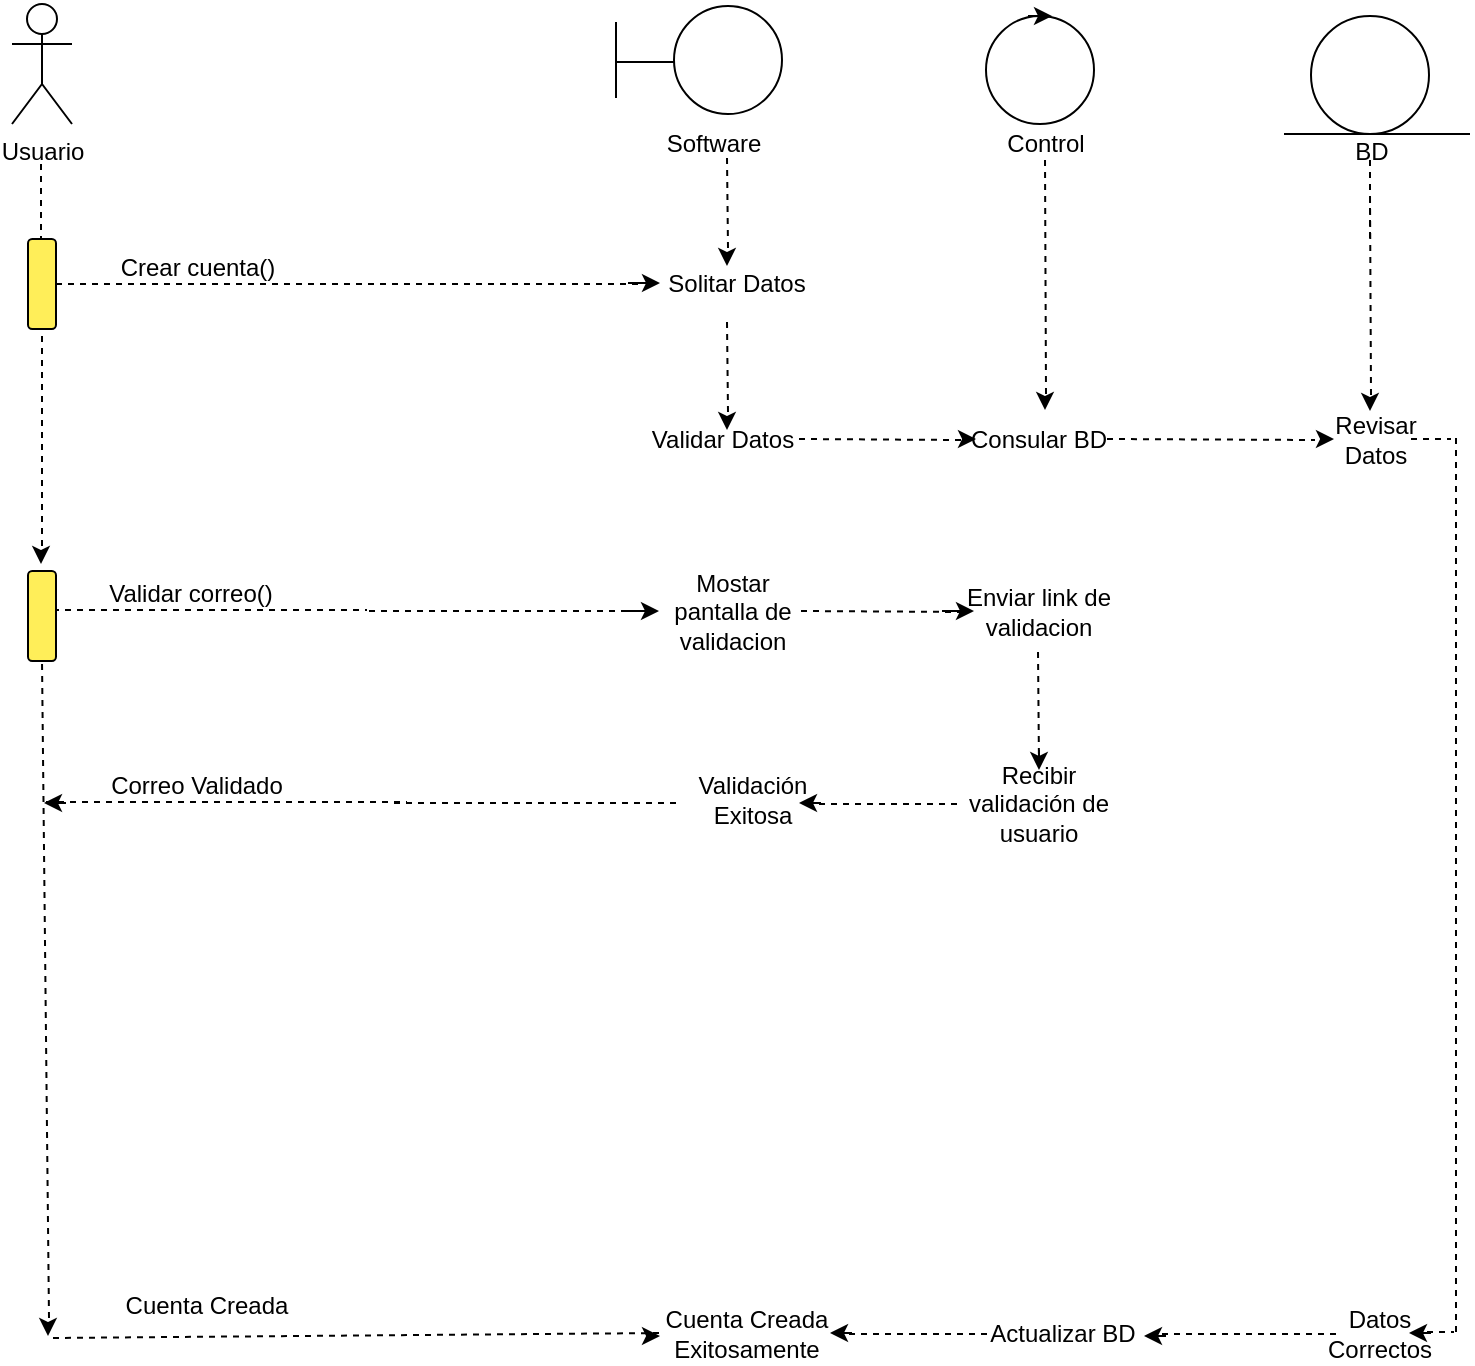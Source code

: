 <mxfile version="24.1.0" type="device">
  <diagram name="Página-1" id="LlQV2lK7GuKEQAewxUyt">
    <mxGraphModel dx="1290" dy="621" grid="0" gridSize="10" guides="1" tooltips="1" connect="1" arrows="1" fold="1" page="1" pageScale="1" pageWidth="827" pageHeight="1169" math="0" shadow="0">
      <root>
        <mxCell id="0" />
        <mxCell id="1" parent="0" />
        <mxCell id="fpuF3uitfmd_pj-7_AOT-1" value="Usuario" style="shape=umlActor;verticalLabelPosition=bottom;verticalAlign=top;html=1;outlineConnect=0;" parent="1" vertex="1">
          <mxGeometry x="83" y="89" width="30" height="60" as="geometry" />
        </mxCell>
        <mxCell id="fpuF3uitfmd_pj-7_AOT-7" value="" style="ellipse;whiteSpace=wrap;html=1;aspect=fixed;" parent="1" vertex="1">
          <mxGeometry x="732.5" y="95" width="59" height="59" as="geometry" />
        </mxCell>
        <mxCell id="fpuF3uitfmd_pj-7_AOT-8" value="" style="endArrow=none;html=1;rounded=0;" parent="1" edge="1">
          <mxGeometry width="50" height="50" relative="1" as="geometry">
            <mxPoint x="719" y="154" as="sourcePoint" />
            <mxPoint x="812" y="154" as="targetPoint" />
          </mxGeometry>
        </mxCell>
        <mxCell id="fpuF3uitfmd_pj-7_AOT-9" value="BD" style="text;html=1;align=center;verticalAlign=middle;whiteSpace=wrap;rounded=0;" parent="1" vertex="1">
          <mxGeometry x="732.5" y="148" width="60" height="30" as="geometry" />
        </mxCell>
        <mxCell id="fpuF3uitfmd_pj-7_AOT-10" value="" style="endArrow=none;html=1;rounded=0;" parent="1" edge="1">
          <mxGeometry width="50" height="50" relative="1" as="geometry">
            <mxPoint x="385" y="136" as="sourcePoint" />
            <mxPoint x="385" y="98" as="targetPoint" />
          </mxGeometry>
        </mxCell>
        <mxCell id="fpuF3uitfmd_pj-7_AOT-11" value="" style="endArrow=none;html=1;rounded=0;" parent="1" edge="1">
          <mxGeometry width="50" height="50" relative="1" as="geometry">
            <mxPoint x="385" y="118" as="sourcePoint" />
            <mxPoint x="415" y="118" as="targetPoint" />
          </mxGeometry>
        </mxCell>
        <mxCell id="fpuF3uitfmd_pj-7_AOT-12" value="" style="ellipse;whiteSpace=wrap;html=1;aspect=fixed;" parent="1" vertex="1">
          <mxGeometry x="414" y="90" width="54" height="54" as="geometry" />
        </mxCell>
        <mxCell id="fpuF3uitfmd_pj-7_AOT-13" value="Software" style="text;html=1;align=center;verticalAlign=middle;whiteSpace=wrap;rounded=0;" parent="1" vertex="1">
          <mxGeometry x="404" y="144" width="60" height="30" as="geometry" />
        </mxCell>
        <mxCell id="fpuF3uitfmd_pj-7_AOT-15" value="" style="ellipse;whiteSpace=wrap;html=1;aspect=fixed;" parent="1" vertex="1">
          <mxGeometry x="570" y="95" width="54" height="54" as="geometry" />
        </mxCell>
        <mxCell id="fpuF3uitfmd_pj-7_AOT-18" value="" style="endArrow=classic;html=1;rounded=0;" parent="1" edge="1">
          <mxGeometry width="50" height="50" relative="1" as="geometry">
            <mxPoint x="591" y="95" as="sourcePoint" />
            <mxPoint x="603" y="95" as="targetPoint" />
          </mxGeometry>
        </mxCell>
        <mxCell id="fpuF3uitfmd_pj-7_AOT-19" value="Control" style="text;html=1;align=center;verticalAlign=middle;whiteSpace=wrap;rounded=0;" parent="1" vertex="1">
          <mxGeometry x="570" y="144" width="60" height="30" as="geometry" />
        </mxCell>
        <mxCell id="fpuF3uitfmd_pj-7_AOT-23" value="" style="endArrow=none;dashed=1;html=1;rounded=0;" parent="1" edge="1">
          <mxGeometry width="50" height="50" relative="1" as="geometry">
            <mxPoint x="97.5" y="208" as="sourcePoint" />
            <mxPoint x="97.5" y="168" as="targetPoint" />
          </mxGeometry>
        </mxCell>
        <mxCell id="fpuF3uitfmd_pj-7_AOT-24" value="" style="endArrow=none;dashed=1;html=1;rounded=0;" parent="1" edge="1">
          <mxGeometry width="50" height="50" relative="1" as="geometry">
            <mxPoint x="441" y="211" as="sourcePoint" />
            <mxPoint x="440.5" y="166" as="targetPoint" />
          </mxGeometry>
        </mxCell>
        <mxCell id="fpuF3uitfmd_pj-7_AOT-25" value="" style="endArrow=none;dashed=1;html=1;rounded=0;" parent="1" edge="1">
          <mxGeometry width="50" height="50" relative="1" as="geometry">
            <mxPoint x="600" y="284" as="sourcePoint" />
            <mxPoint x="599.5" y="165" as="targetPoint" />
          </mxGeometry>
        </mxCell>
        <mxCell id="fpuF3uitfmd_pj-7_AOT-26" value="" style="endArrow=none;dashed=1;html=1;rounded=0;" parent="1" edge="1">
          <mxGeometry width="50" height="50" relative="1" as="geometry">
            <mxPoint x="762" y="206" as="sourcePoint" />
            <mxPoint x="762" y="166" as="targetPoint" />
          </mxGeometry>
        </mxCell>
        <mxCell id="fpuF3uitfmd_pj-7_AOT-27" value="" style="rounded=1;whiteSpace=wrap;html=1;rotation=-90;fillColor=#FFEE59;" parent="1" vertex="1">
          <mxGeometry x="75.5" y="222" width="45" height="14" as="geometry" />
        </mxCell>
        <mxCell id="fpuF3uitfmd_pj-7_AOT-32" value="" style="endArrow=none;dashed=1;html=1;rounded=0;exitX=0.5;exitY=1;exitDx=0;exitDy=0;" parent="1" source="fpuF3uitfmd_pj-7_AOT-27" edge="1">
          <mxGeometry width="50" height="50" relative="1" as="geometry">
            <mxPoint x="387" y="347" as="sourcePoint" />
            <mxPoint x="396" y="229" as="targetPoint" />
          </mxGeometry>
        </mxCell>
        <mxCell id="fpuF3uitfmd_pj-7_AOT-33" value="Crear cuenta()" style="text;html=1;align=center;verticalAlign=middle;whiteSpace=wrap;rounded=0;" parent="1" vertex="1">
          <mxGeometry x="135" y="206" width="82" height="30" as="geometry" />
        </mxCell>
        <mxCell id="fpuF3uitfmd_pj-7_AOT-34" value="Solitar Datos" style="text;html=1;align=center;verticalAlign=middle;whiteSpace=wrap;rounded=0;" parent="1" vertex="1">
          <mxGeometry x="407" y="214" width="77" height="30" as="geometry" />
        </mxCell>
        <mxCell id="fpuF3uitfmd_pj-7_AOT-36" value="Consular BD" style="text;html=1;align=center;verticalAlign=middle;whiteSpace=wrap;rounded=0;" parent="1" vertex="1">
          <mxGeometry x="558" y="292" width="77" height="30" as="geometry" />
        </mxCell>
        <mxCell id="fpuF3uitfmd_pj-7_AOT-37" value="" style="endArrow=none;dashed=1;html=1;rounded=0;exitX=0.5;exitY=1;exitDx=0;exitDy=0;entryX=0;entryY=0.5;entryDx=0;entryDy=0;" parent="1" target="fpuF3uitfmd_pj-7_AOT-36" edge="1">
          <mxGeometry width="50" height="50" relative="1" as="geometry">
            <mxPoint x="476.5" y="306.5" as="sourcePoint" />
            <mxPoint x="544.5" y="307" as="targetPoint" />
          </mxGeometry>
        </mxCell>
        <mxCell id="fpuF3uitfmd_pj-7_AOT-38" value="Revisar Datos" style="text;html=1;align=center;verticalAlign=middle;whiteSpace=wrap;rounded=0;" parent="1" vertex="1">
          <mxGeometry x="734.5" y="292" width="60" height="30" as="geometry" />
        </mxCell>
        <mxCell id="fpuF3uitfmd_pj-7_AOT-39" value="" style="endArrow=none;dashed=1;html=1;rounded=0;exitX=0.5;exitY=1;exitDx=0;exitDy=0;entryX=0;entryY=0.5;entryDx=0;entryDy=0;" parent="1" target="fpuF3uitfmd_pj-7_AOT-38" edge="1">
          <mxGeometry width="50" height="50" relative="1" as="geometry">
            <mxPoint x="630.5" y="306.5" as="sourcePoint" />
            <mxPoint x="712.5" y="307" as="targetPoint" />
          </mxGeometry>
        </mxCell>
        <mxCell id="fpuF3uitfmd_pj-7_AOT-41" value="" style="endArrow=none;dashed=1;html=1;rounded=0;" parent="1" edge="1">
          <mxGeometry width="50" height="50" relative="1" as="geometry">
            <mxPoint x="805" y="306" as="sourcePoint" />
            <mxPoint x="805" y="753" as="targetPoint" />
          </mxGeometry>
        </mxCell>
        <mxCell id="fpuF3uitfmd_pj-7_AOT-42" value="" style="endArrow=none;dashed=1;html=1;rounded=0;exitX=0.5;exitY=1;exitDx=0;exitDy=0;" parent="1" edge="1">
          <mxGeometry width="50" height="50" relative="1" as="geometry">
            <mxPoint x="782.5" y="306.5" as="sourcePoint" />
            <mxPoint x="802.5" y="306.5" as="targetPoint" />
          </mxGeometry>
        </mxCell>
        <mxCell id="fpuF3uitfmd_pj-7_AOT-43" value="" style="endArrow=none;dashed=1;html=1;rounded=0;" parent="1" edge="1">
          <mxGeometry width="50" height="50" relative="1" as="geometry">
            <mxPoint x="790.5" y="753" as="sourcePoint" />
            <mxPoint x="804" y="753" as="targetPoint" />
          </mxGeometry>
        </mxCell>
        <mxCell id="fpuF3uitfmd_pj-7_AOT-44" value="Datos Correctos" style="text;html=1;align=center;verticalAlign=middle;whiteSpace=wrap;rounded=0;" parent="1" vertex="1">
          <mxGeometry x="737" y="739" width="60" height="30" as="geometry" />
        </mxCell>
        <mxCell id="fpuF3uitfmd_pj-7_AOT-45" value="Actualizar BD" style="text;html=1;align=center;verticalAlign=middle;whiteSpace=wrap;rounded=0;" parent="1" vertex="1">
          <mxGeometry x="569.5" y="739" width="77" height="30" as="geometry" />
        </mxCell>
        <mxCell id="fpuF3uitfmd_pj-7_AOT-46" value="" style="endArrow=none;dashed=1;html=1;rounded=0;entryX=0;entryY=0.5;entryDx=0;entryDy=0;" parent="1" edge="1">
          <mxGeometry width="50" height="50" relative="1" as="geometry">
            <mxPoint x="658" y="754" as="sourcePoint" />
            <mxPoint x="747" y="754" as="targetPoint" />
          </mxGeometry>
        </mxCell>
        <mxCell id="fpuF3uitfmd_pj-7_AOT-47" value="Cuenta Creada Exitosamente" style="text;html=1;align=center;verticalAlign=middle;whiteSpace=wrap;rounded=0;" parent="1" vertex="1">
          <mxGeometry x="406.5" y="739" width="87" height="30" as="geometry" />
        </mxCell>
        <mxCell id="fpuF3uitfmd_pj-7_AOT-48" value="" style="endArrow=none;dashed=1;html=1;rounded=0;entryX=0;entryY=0.5;entryDx=0;entryDy=0;" parent="1" edge="1">
          <mxGeometry width="50" height="50" relative="1" as="geometry">
            <mxPoint x="495.5" y="754" as="sourcePoint" />
            <mxPoint x="570.5" y="754" as="targetPoint" />
          </mxGeometry>
        </mxCell>
        <mxCell id="fpuF3uitfmd_pj-7_AOT-51" value="" style="endArrow=none;dashed=1;html=1;rounded=0;entryX=0.5;entryY=0;entryDx=0;entryDy=0;" parent="1" edge="1">
          <mxGeometry width="50" height="50" relative="1" as="geometry">
            <mxPoint x="103.5" y="756" as="sourcePoint" />
            <mxPoint x="408.5" y="753.5" as="targetPoint" />
          </mxGeometry>
        </mxCell>
        <mxCell id="fpuF3uitfmd_pj-7_AOT-52" value="Cuenta Creada" style="text;html=1;align=center;verticalAlign=middle;whiteSpace=wrap;rounded=0;" parent="1" vertex="1">
          <mxGeometry x="135" y="725" width="91" height="30" as="geometry" />
        </mxCell>
        <mxCell id="fpuF3uitfmd_pj-7_AOT-53" value="" style="endArrow=none;dashed=1;html=1;rounded=0;exitX=0.5;exitY=1;exitDx=0;exitDy=0;" parent="1" edge="1">
          <mxGeometry width="50" height="50" relative="1" as="geometry">
            <mxPoint x="97.5" y="392" as="sourcePoint" />
            <mxPoint x="260.5" y="392" as="targetPoint" />
          </mxGeometry>
        </mxCell>
        <mxCell id="fpuF3uitfmd_pj-7_AOT-54" value="Validar correo()" style="text;html=1;align=center;verticalAlign=middle;whiteSpace=wrap;rounded=0;" parent="1" vertex="1">
          <mxGeometry x="127" y="369" width="91" height="30" as="geometry" />
        </mxCell>
        <mxCell id="fpuF3uitfmd_pj-7_AOT-56" value="Mostar pantalla de validacion" style="text;html=1;align=center;verticalAlign=middle;whiteSpace=wrap;rounded=0;" parent="1" vertex="1">
          <mxGeometry x="404.5" y="378" width="77" height="30" as="geometry" />
        </mxCell>
        <mxCell id="fpuF3uitfmd_pj-7_AOT-57" value="" style="endArrow=none;dashed=1;html=1;rounded=0;exitX=0.5;exitY=1;exitDx=0;exitDy=0;entryX=0.5;entryY=0;entryDx=0;entryDy=0;" parent="1" edge="1">
          <mxGeometry width="50" height="50" relative="1" as="geometry">
            <mxPoint x="261.5" y="392.5" as="sourcePoint" />
            <mxPoint x="402.5" y="392.5" as="targetPoint" />
          </mxGeometry>
        </mxCell>
        <mxCell id="fpuF3uitfmd_pj-7_AOT-58" value="" style="endArrow=none;dashed=1;html=1;rounded=0;exitX=0.5;exitY=1;exitDx=0;exitDy=0;entryX=0;entryY=0.5;entryDx=0;entryDy=0;" parent="1" edge="1">
          <mxGeometry width="50" height="50" relative="1" as="geometry">
            <mxPoint x="477.5" y="392.5" as="sourcePoint" />
            <mxPoint x="559.5" y="393" as="targetPoint" />
          </mxGeometry>
        </mxCell>
        <mxCell id="fpuF3uitfmd_pj-7_AOT-59" value="Enviar link de validacion" style="text;html=1;align=center;verticalAlign=middle;whiteSpace=wrap;rounded=0;" parent="1" vertex="1">
          <mxGeometry x="558" y="378" width="77" height="30" as="geometry" />
        </mxCell>
        <mxCell id="fpuF3uitfmd_pj-7_AOT-61" value="" style="endArrow=none;dashed=1;html=1;rounded=0;" parent="1" edge="1">
          <mxGeometry width="50" height="50" relative="1" as="geometry">
            <mxPoint x="596.5" y="470" as="sourcePoint" />
            <mxPoint x="596" y="412" as="targetPoint" />
          </mxGeometry>
        </mxCell>
        <mxCell id="fpuF3uitfmd_pj-7_AOT-62" value="" style="endArrow=none;dashed=1;html=1;rounded=0;entryX=0;entryY=0.5;entryDx=0;entryDy=0;" parent="1" edge="1">
          <mxGeometry width="50" height="50" relative="1" as="geometry">
            <mxPoint x="480.5" y="489" as="sourcePoint" />
            <mxPoint x="558" y="489" as="targetPoint" />
          </mxGeometry>
        </mxCell>
        <mxCell id="fpuF3uitfmd_pj-7_AOT-63" value="Recibir validación de usuario" style="text;html=1;align=center;verticalAlign=middle;whiteSpace=wrap;rounded=0;" parent="1" vertex="1">
          <mxGeometry x="558" y="474" width="77" height="30" as="geometry" />
        </mxCell>
        <mxCell id="fpuF3uitfmd_pj-7_AOT-64" value="Validación Exitosa" style="text;html=1;align=center;verticalAlign=middle;whiteSpace=wrap;rounded=0;" parent="1" vertex="1">
          <mxGeometry x="415" y="472" width="77" height="30" as="geometry" />
        </mxCell>
        <mxCell id="fpuF3uitfmd_pj-7_AOT-65" value="" style="endArrow=none;dashed=1;html=1;rounded=0;exitX=0.5;exitY=1;exitDx=0;exitDy=0;entryX=0.5;entryY=0;entryDx=0;entryDy=0;" parent="1" edge="1">
          <mxGeometry width="50" height="50" relative="1" as="geometry">
            <mxPoint x="274" y="488.5" as="sourcePoint" />
            <mxPoint x="415" y="488.5" as="targetPoint" />
          </mxGeometry>
        </mxCell>
        <mxCell id="fpuF3uitfmd_pj-7_AOT-68" value="" style="endArrow=none;dashed=1;html=1;rounded=0;exitX=0.5;exitY=1;exitDx=0;exitDy=0;" parent="1" edge="1">
          <mxGeometry width="50" height="50" relative="1" as="geometry">
            <mxPoint x="100" y="488" as="sourcePoint" />
            <mxPoint x="280.5" y="488" as="targetPoint" />
          </mxGeometry>
        </mxCell>
        <mxCell id="fpuF3uitfmd_pj-7_AOT-69" value="Correo Validado" style="text;html=1;align=center;verticalAlign=middle;whiteSpace=wrap;rounded=0;" parent="1" vertex="1">
          <mxGeometry x="129.5" y="465" width="91" height="30" as="geometry" />
        </mxCell>
        <mxCell id="EKOOlZN4I9dXSL0hTo6Z-1" value="" style="endArrow=classic;html=1;rounded=0;" parent="1" edge="1">
          <mxGeometry width="50" height="50" relative="1" as="geometry">
            <mxPoint x="400" y="755" as="sourcePoint" />
            <mxPoint x="407" y="755" as="targetPoint" />
          </mxGeometry>
        </mxCell>
        <mxCell id="EKOOlZN4I9dXSL0hTo6Z-2" value="" style="endArrow=classic;html=1;rounded=0;" parent="1" edge="1">
          <mxGeometry width="50" height="50" relative="1" as="geometry">
            <mxPoint x="391" y="228.5" as="sourcePoint" />
            <mxPoint x="407" y="228.5" as="targetPoint" />
          </mxGeometry>
        </mxCell>
        <mxCell id="EKOOlZN4I9dXSL0hTo6Z-3" value="Validar Datos" style="text;html=1;align=center;verticalAlign=middle;whiteSpace=wrap;rounded=0;" parent="1" vertex="1">
          <mxGeometry x="399.5" y="292" width="77" height="30" as="geometry" />
        </mxCell>
        <mxCell id="EKOOlZN4I9dXSL0hTo6Z-6" value="" style="endArrow=classic;html=1;rounded=0;" parent="1" edge="1">
          <mxGeometry width="50" height="50" relative="1" as="geometry">
            <mxPoint x="440.5" y="214" as="sourcePoint" />
            <mxPoint x="440.5" y="220" as="targetPoint" />
          </mxGeometry>
        </mxCell>
        <mxCell id="EKOOlZN4I9dXSL0hTo6Z-7" value="" style="endArrow=none;dashed=1;html=1;rounded=0;" parent="1" edge="1">
          <mxGeometry width="50" height="50" relative="1" as="geometry">
            <mxPoint x="441" y="293" as="sourcePoint" />
            <mxPoint x="440.5" y="248" as="targetPoint" />
          </mxGeometry>
        </mxCell>
        <mxCell id="EKOOlZN4I9dXSL0hTo6Z-8" value="" style="endArrow=classic;html=1;rounded=0;" parent="1" edge="1">
          <mxGeometry width="50" height="50" relative="1" as="geometry">
            <mxPoint x="440.5" y="296" as="sourcePoint" />
            <mxPoint x="440.5" y="302" as="targetPoint" />
          </mxGeometry>
        </mxCell>
        <mxCell id="EKOOlZN4I9dXSL0hTo6Z-9" value="" style="endArrow=classic;html=1;rounded=0;" parent="1" edge="1">
          <mxGeometry width="50" height="50" relative="1" as="geometry">
            <mxPoint x="599.5" y="286" as="sourcePoint" />
            <mxPoint x="599.5" y="292" as="targetPoint" />
          </mxGeometry>
        </mxCell>
        <mxCell id="EKOOlZN4I9dXSL0hTo6Z-10" value="" style="endArrow=none;dashed=1;html=1;rounded=0;" parent="1" edge="1">
          <mxGeometry width="50" height="50" relative="1" as="geometry">
            <mxPoint x="762.5" y="284.5" as="sourcePoint" />
            <mxPoint x="762" y="183" as="targetPoint" />
          </mxGeometry>
        </mxCell>
        <mxCell id="EKOOlZN4I9dXSL0hTo6Z-11" value="" style="endArrow=classic;html=1;rounded=0;" parent="1" edge="1">
          <mxGeometry width="50" height="50" relative="1" as="geometry">
            <mxPoint x="762" y="286.5" as="sourcePoint" />
            <mxPoint x="762" y="292.5" as="targetPoint" />
          </mxGeometry>
        </mxCell>
        <mxCell id="2QrwpM5CX-CLwWDbJWpl-1" value="" style="rounded=1;whiteSpace=wrap;html=1;rotation=-90;fillColor=#FFEE59;" vertex="1" parent="1">
          <mxGeometry x="75.5" y="388" width="45" height="14" as="geometry" />
        </mxCell>
        <mxCell id="2QrwpM5CX-CLwWDbJWpl-2" value="" style="endArrow=none;dashed=1;html=1;rounded=0;" edge="1" parent="1">
          <mxGeometry width="50" height="50" relative="1" as="geometry">
            <mxPoint x="98" y="360" as="sourcePoint" />
            <mxPoint x="98" y="254" as="targetPoint" />
          </mxGeometry>
        </mxCell>
        <mxCell id="2QrwpM5CX-CLwWDbJWpl-3" value="" style="endArrow=classic;html=1;rounded=0;" edge="1" parent="1">
          <mxGeometry width="50" height="50" relative="1" as="geometry">
            <mxPoint x="97.5" y="363" as="sourcePoint" />
            <mxPoint x="97.5" y="369" as="targetPoint" />
          </mxGeometry>
        </mxCell>
        <mxCell id="2QrwpM5CX-CLwWDbJWpl-4" value="" style="endArrow=classic;html=1;rounded=0;" edge="1" parent="1">
          <mxGeometry width="50" height="50" relative="1" as="geometry">
            <mxPoint x="390.5" y="392.5" as="sourcePoint" />
            <mxPoint x="406.5" y="392.5" as="targetPoint" />
          </mxGeometry>
        </mxCell>
        <mxCell id="2QrwpM5CX-CLwWDbJWpl-5" value="" style="endArrow=classic;html=1;rounded=0;" edge="1" parent="1">
          <mxGeometry width="50" height="50" relative="1" as="geometry">
            <mxPoint x="548" y="392.5" as="sourcePoint" />
            <mxPoint x="564" y="392.5" as="targetPoint" />
          </mxGeometry>
        </mxCell>
        <mxCell id="2QrwpM5CX-CLwWDbJWpl-6" value="" style="endArrow=classic;html=1;rounded=0;" edge="1" parent="1">
          <mxGeometry width="50" height="50" relative="1" as="geometry">
            <mxPoint x="660" y="755" as="sourcePoint" />
            <mxPoint x="649" y="755" as="targetPoint" />
          </mxGeometry>
        </mxCell>
        <mxCell id="2QrwpM5CX-CLwWDbJWpl-7" value="" style="endArrow=classic;html=1;rounded=0;" edge="1" parent="1">
          <mxGeometry width="50" height="50" relative="1" as="geometry">
            <mxPoint x="737" y="306.5" as="sourcePoint" />
            <mxPoint x="744" y="306.5" as="targetPoint" />
          </mxGeometry>
        </mxCell>
        <mxCell id="2QrwpM5CX-CLwWDbJWpl-8" value="" style="endArrow=classic;html=1;rounded=0;" edge="1" parent="1">
          <mxGeometry width="50" height="50" relative="1" as="geometry">
            <mxPoint x="558" y="306.5" as="sourcePoint" />
            <mxPoint x="565" y="306.5" as="targetPoint" />
          </mxGeometry>
        </mxCell>
        <mxCell id="2QrwpM5CX-CLwWDbJWpl-9" value="" style="endArrow=classic;html=1;rounded=0;" edge="1" parent="1">
          <mxGeometry width="50" height="50" relative="1" as="geometry">
            <mxPoint x="503" y="753.5" as="sourcePoint" />
            <mxPoint x="492" y="753.5" as="targetPoint" />
          </mxGeometry>
        </mxCell>
        <mxCell id="2QrwpM5CX-CLwWDbJWpl-10" value="" style="endArrow=classic;html=1;rounded=0;" edge="1" parent="1">
          <mxGeometry width="50" height="50" relative="1" as="geometry">
            <mxPoint x="792.5" y="753.5" as="sourcePoint" />
            <mxPoint x="781.5" y="753.5" as="targetPoint" />
          </mxGeometry>
        </mxCell>
        <mxCell id="2QrwpM5CX-CLwWDbJWpl-11" value="" style="endArrow=classic;html=1;rounded=0;" edge="1" parent="1">
          <mxGeometry width="50" height="50" relative="1" as="geometry">
            <mxPoint x="110" y="488.5" as="sourcePoint" />
            <mxPoint x="99" y="488.5" as="targetPoint" />
          </mxGeometry>
        </mxCell>
        <mxCell id="2QrwpM5CX-CLwWDbJWpl-12" value="" style="endArrow=classic;html=1;rounded=0;" edge="1" parent="1">
          <mxGeometry width="50" height="50" relative="1" as="geometry">
            <mxPoint x="596.5" y="462" as="sourcePoint" />
            <mxPoint x="596.5" y="472" as="targetPoint" />
          </mxGeometry>
        </mxCell>
        <mxCell id="2QrwpM5CX-CLwWDbJWpl-13" value="" style="endArrow=classic;html=1;rounded=0;" edge="1" parent="1">
          <mxGeometry width="50" height="50" relative="1" as="geometry">
            <mxPoint x="487.5" y="488.5" as="sourcePoint" />
            <mxPoint x="476.5" y="488.5" as="targetPoint" />
          </mxGeometry>
        </mxCell>
        <mxCell id="2QrwpM5CX-CLwWDbJWpl-16" value="" style="endArrow=none;dashed=1;html=1;rounded=0;entryX=0;entryY=0.5;entryDx=0;entryDy=0;" edge="1" parent="1" target="2QrwpM5CX-CLwWDbJWpl-1">
          <mxGeometry width="50" height="50" relative="1" as="geometry">
            <mxPoint x="101.5" y="746" as="sourcePoint" />
            <mxPoint x="101.5" y="640" as="targetPoint" />
          </mxGeometry>
        </mxCell>
        <mxCell id="2QrwpM5CX-CLwWDbJWpl-17" value="" style="endArrow=classic;html=1;rounded=0;" edge="1" parent="1">
          <mxGeometry width="50" height="50" relative="1" as="geometry">
            <mxPoint x="101" y="749" as="sourcePoint" />
            <mxPoint x="101" y="755" as="targetPoint" />
          </mxGeometry>
        </mxCell>
      </root>
    </mxGraphModel>
  </diagram>
</mxfile>
